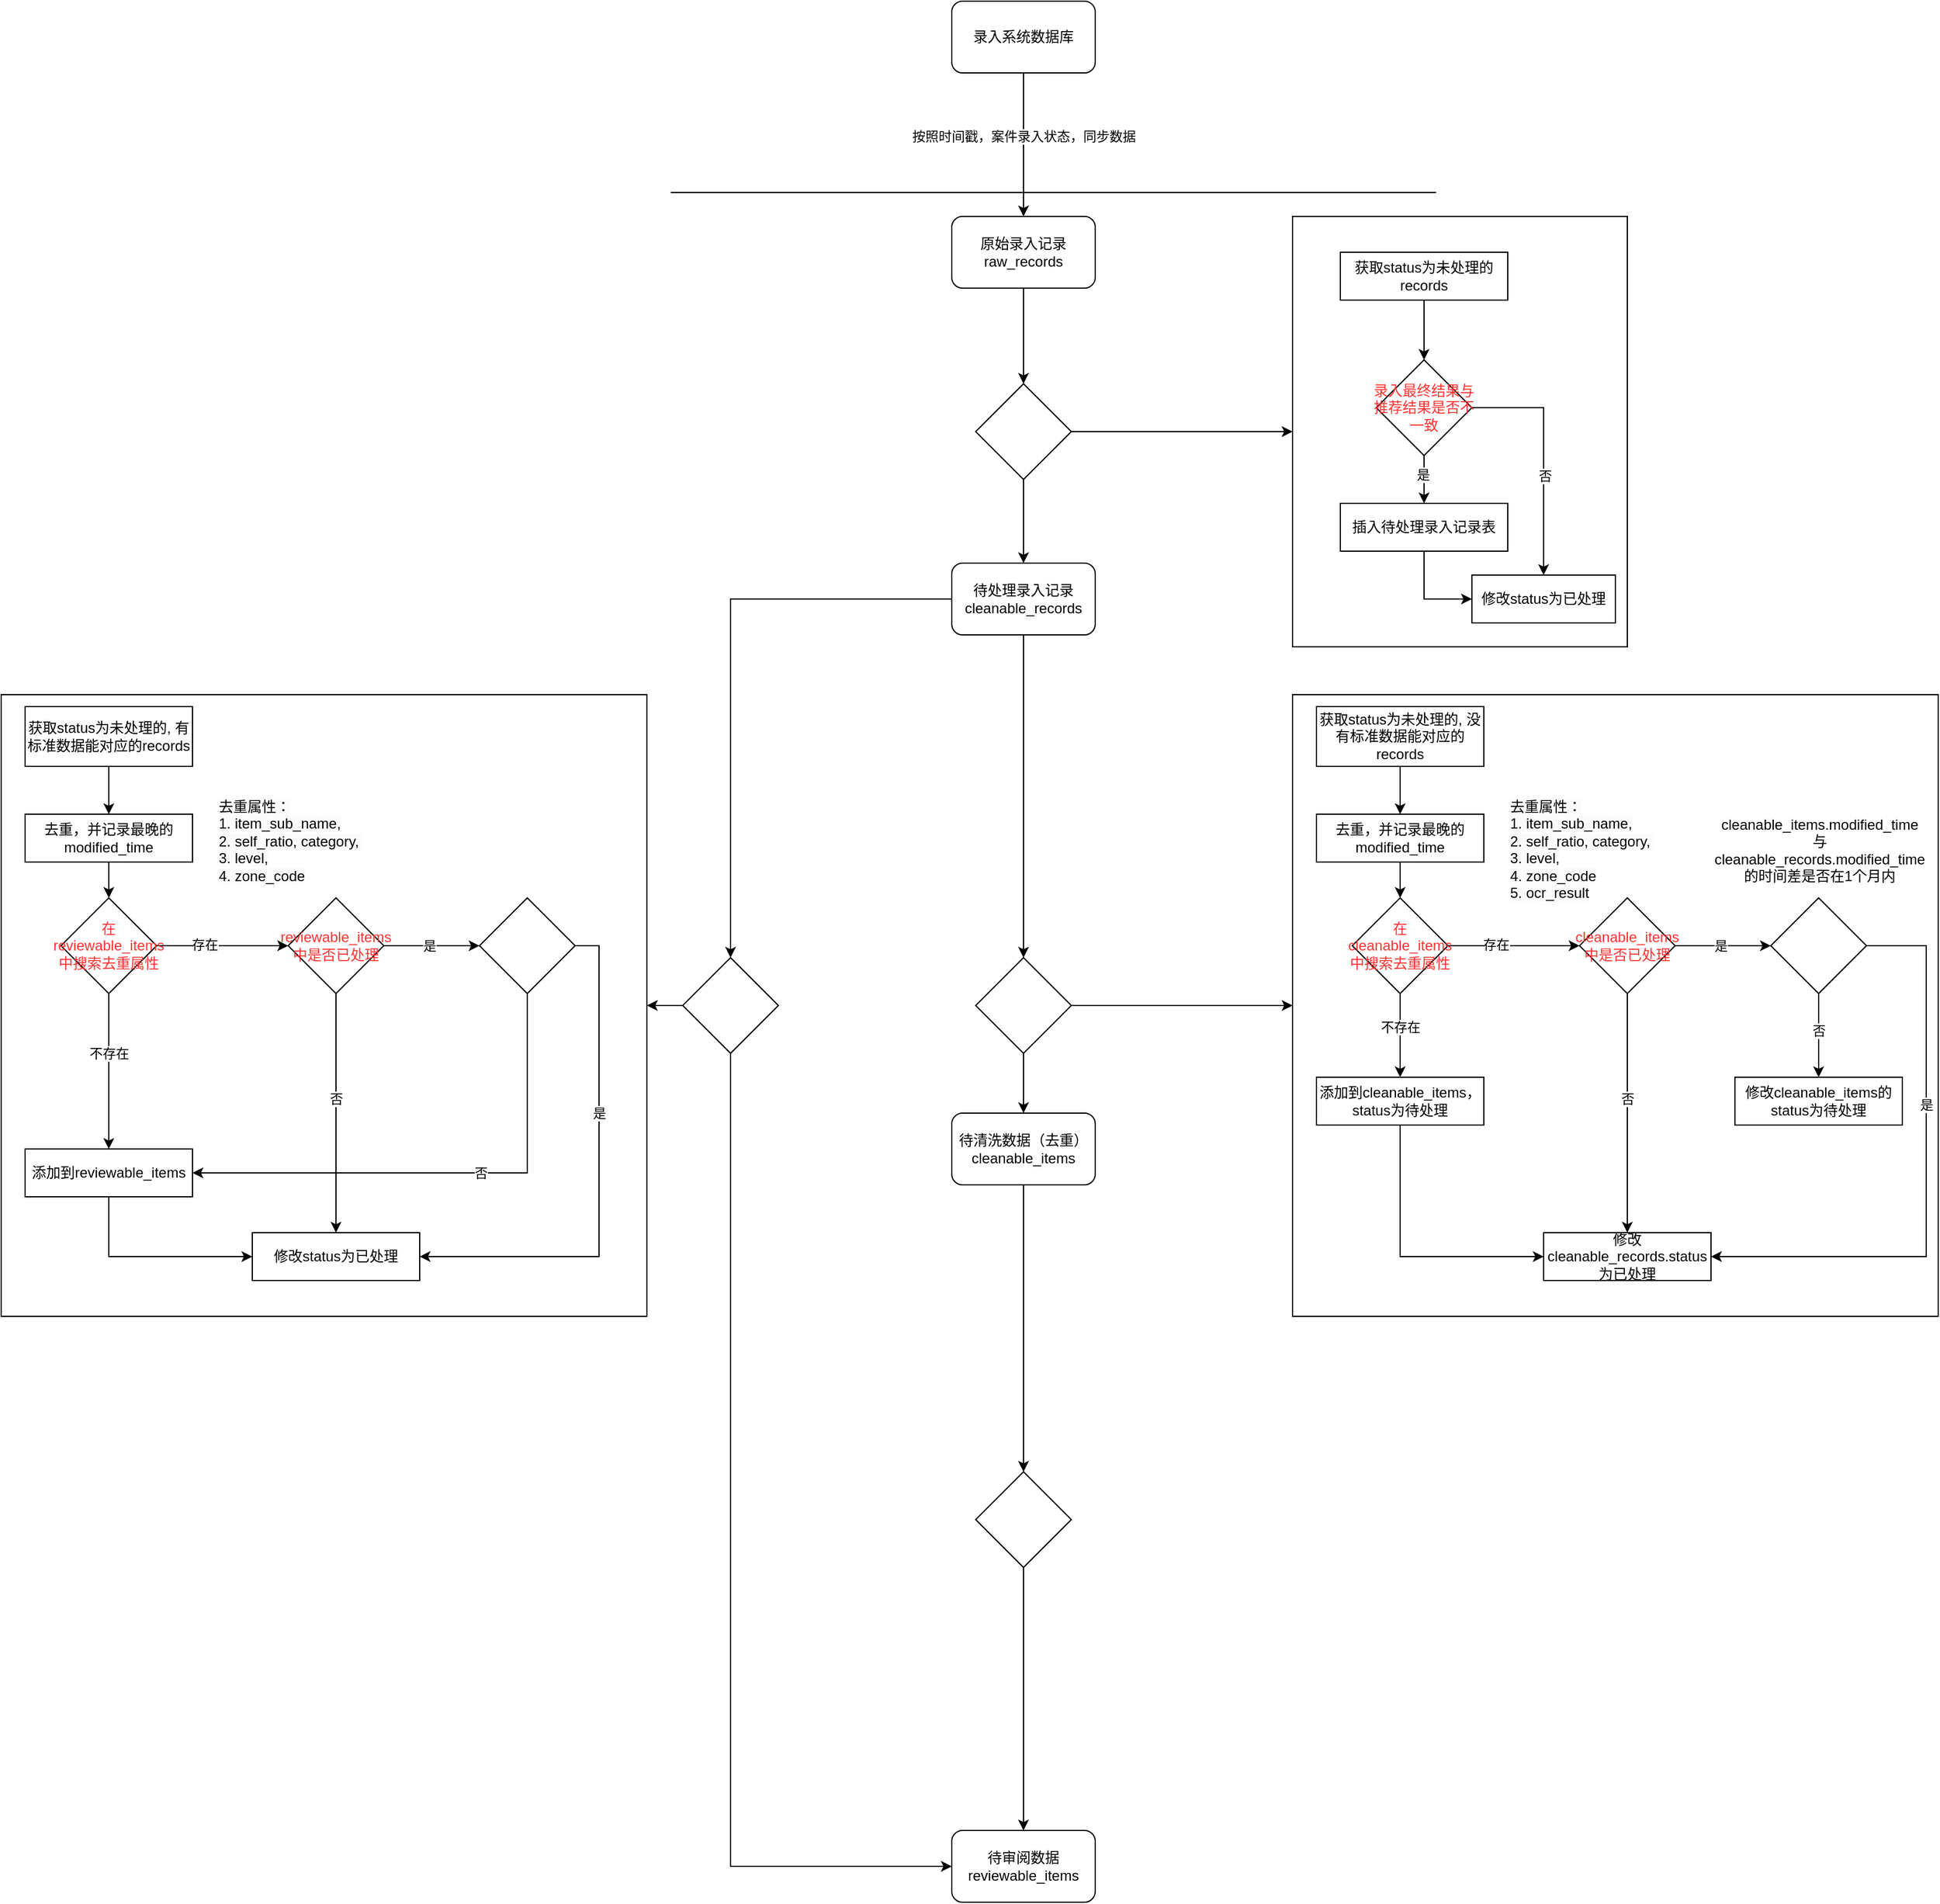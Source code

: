 <mxfile version="21.6.6" type="github">
  <diagram name="第 1 页" id="Ap7DxpFshRl5OZrKu4j2">
    <mxGraphModel dx="2156" dy="1128" grid="1" gridSize="10" guides="1" tooltips="1" connect="1" arrows="1" fold="1" page="1" pageScale="1" pageWidth="850" pageHeight="1100" math="0" shadow="0">
      <root>
        <mxCell id="0" />
        <mxCell id="1" parent="0" />
        <mxCell id="aHBAwcoYTPoaqGr1TMbt-1" value="" style="endArrow=none;html=1;rounded=0;" edge="1" parent="1">
          <mxGeometry width="50" height="50" relative="1" as="geometry">
            <mxPoint x="130" y="280" as="sourcePoint" />
            <mxPoint x="770" y="280" as="targetPoint" />
          </mxGeometry>
        </mxCell>
        <mxCell id="aHBAwcoYTPoaqGr1TMbt-3" value="录入系统数据库" style="rounded=1;whiteSpace=wrap;html=1;" vertex="1" parent="1">
          <mxGeometry x="365" y="120" width="120" height="60" as="geometry" />
        </mxCell>
        <mxCell id="aHBAwcoYTPoaqGr1TMbt-8" style="edgeStyle=orthogonalEdgeStyle;rounded=0;orthogonalLoop=1;jettySize=auto;html=1;exitX=0.5;exitY=1;exitDx=0;exitDy=0;entryX=0.5;entryY=0;entryDx=0;entryDy=0;" edge="1" parent="1" source="aHBAwcoYTPoaqGr1TMbt-4" target="aHBAwcoYTPoaqGr1TMbt-15">
          <mxGeometry relative="1" as="geometry" />
        </mxCell>
        <mxCell id="aHBAwcoYTPoaqGr1TMbt-89" style="edgeStyle=orthogonalEdgeStyle;rounded=0;orthogonalLoop=1;jettySize=auto;html=1;exitX=0;exitY=0.5;exitDx=0;exitDy=0;" edge="1" parent="1" source="aHBAwcoYTPoaqGr1TMbt-4" target="aHBAwcoYTPoaqGr1TMbt-88">
          <mxGeometry relative="1" as="geometry" />
        </mxCell>
        <mxCell id="aHBAwcoYTPoaqGr1TMbt-4" value="待处理录入记录&lt;br style=&quot;border-color: var(--border-color);&quot;&gt;cleanable_records" style="rounded=1;whiteSpace=wrap;html=1;" vertex="1" parent="1">
          <mxGeometry x="365" y="590" width="120" height="60" as="geometry" />
        </mxCell>
        <mxCell id="aHBAwcoYTPoaqGr1TMbt-5" value="" style="endArrow=classic;html=1;rounded=0;exitX=0.5;exitY=1;exitDx=0;exitDy=0;entryX=0.5;entryY=0;entryDx=0;entryDy=0;" edge="1" parent="1" source="aHBAwcoYTPoaqGr1TMbt-3" target="aHBAwcoYTPoaqGr1TMbt-26">
          <mxGeometry width="50" height="50" relative="1" as="geometry">
            <mxPoint x="400" y="650" as="sourcePoint" />
            <mxPoint x="425" y="340" as="targetPoint" />
          </mxGeometry>
        </mxCell>
        <mxCell id="aHBAwcoYTPoaqGr1TMbt-6" value="按照时间戳，案件录入状态，同步数据" style="edgeLabel;html=1;align=center;verticalAlign=middle;resizable=0;points=[];" vertex="1" connectable="0" parent="aHBAwcoYTPoaqGr1TMbt-5">
          <mxGeometry x="-0.129" relative="1" as="geometry">
            <mxPoint as="offset" />
          </mxGeometry>
        </mxCell>
        <mxCell id="aHBAwcoYTPoaqGr1TMbt-119" style="edgeStyle=orthogonalEdgeStyle;rounded=0;orthogonalLoop=1;jettySize=auto;html=1;exitX=0.5;exitY=1;exitDx=0;exitDy=0;entryX=0.5;entryY=0;entryDx=0;entryDy=0;" edge="1" parent="1" source="aHBAwcoYTPoaqGr1TMbt-7" target="aHBAwcoYTPoaqGr1TMbt-118">
          <mxGeometry relative="1" as="geometry" />
        </mxCell>
        <mxCell id="aHBAwcoYTPoaqGr1TMbt-7" value="待清洗数据（去重）&lt;br style=&quot;border-color: var(--border-color);&quot;&gt;cleanable_items" style="rounded=1;whiteSpace=wrap;html=1;" vertex="1" parent="1">
          <mxGeometry x="365" y="1050" width="120" height="60" as="geometry" />
        </mxCell>
        <mxCell id="aHBAwcoYTPoaqGr1TMbt-16" style="edgeStyle=orthogonalEdgeStyle;rounded=0;orthogonalLoop=1;jettySize=auto;html=1;exitX=0.5;exitY=1;exitDx=0;exitDy=0;entryX=0.5;entryY=0;entryDx=0;entryDy=0;" edge="1" parent="1" source="aHBAwcoYTPoaqGr1TMbt-15" target="aHBAwcoYTPoaqGr1TMbt-7">
          <mxGeometry relative="1" as="geometry" />
        </mxCell>
        <mxCell id="aHBAwcoYTPoaqGr1TMbt-56" style="edgeStyle=orthogonalEdgeStyle;rounded=0;orthogonalLoop=1;jettySize=auto;html=1;exitX=1;exitY=0.5;exitDx=0;exitDy=0;" edge="1" parent="1" source="aHBAwcoYTPoaqGr1TMbt-15" target="aHBAwcoYTPoaqGr1TMbt-55">
          <mxGeometry relative="1" as="geometry" />
        </mxCell>
        <mxCell id="aHBAwcoYTPoaqGr1TMbt-15" value="" style="rhombus;whiteSpace=wrap;html=1;" vertex="1" parent="1">
          <mxGeometry x="385" y="920" width="80" height="80" as="geometry" />
        </mxCell>
        <mxCell id="aHBAwcoYTPoaqGr1TMbt-29" style="edgeStyle=orthogonalEdgeStyle;rounded=0;orthogonalLoop=1;jettySize=auto;html=1;exitX=0.5;exitY=1;exitDx=0;exitDy=0;entryX=0.5;entryY=0;entryDx=0;entryDy=0;" edge="1" parent="1" source="aHBAwcoYTPoaqGr1TMbt-26" target="aHBAwcoYTPoaqGr1TMbt-28">
          <mxGeometry relative="1" as="geometry" />
        </mxCell>
        <mxCell id="aHBAwcoYTPoaqGr1TMbt-26" value="原始录入记录&lt;br&gt;raw_records" style="rounded=1;whiteSpace=wrap;html=1;" vertex="1" parent="1">
          <mxGeometry x="365" y="300" width="120" height="60" as="geometry" />
        </mxCell>
        <mxCell id="aHBAwcoYTPoaqGr1TMbt-30" style="edgeStyle=orthogonalEdgeStyle;rounded=0;orthogonalLoop=1;jettySize=auto;html=1;exitX=0.5;exitY=1;exitDx=0;exitDy=0;entryX=0.5;entryY=0;entryDx=0;entryDy=0;" edge="1" parent="1" source="aHBAwcoYTPoaqGr1TMbt-28" target="aHBAwcoYTPoaqGr1TMbt-4">
          <mxGeometry relative="1" as="geometry" />
        </mxCell>
        <mxCell id="aHBAwcoYTPoaqGr1TMbt-32" style="edgeStyle=orthogonalEdgeStyle;rounded=0;orthogonalLoop=1;jettySize=auto;html=1;exitX=1;exitY=0.5;exitDx=0;exitDy=0;" edge="1" parent="1" source="aHBAwcoYTPoaqGr1TMbt-28" target="aHBAwcoYTPoaqGr1TMbt-33">
          <mxGeometry relative="1" as="geometry">
            <mxPoint x="650" y="430" as="targetPoint" />
          </mxGeometry>
        </mxCell>
        <mxCell id="aHBAwcoYTPoaqGr1TMbt-28" value="" style="rhombus;whiteSpace=wrap;html=1;" vertex="1" parent="1">
          <mxGeometry x="385" y="440" width="80" height="80" as="geometry" />
        </mxCell>
        <mxCell id="aHBAwcoYTPoaqGr1TMbt-33" value="" style="rounded=0;whiteSpace=wrap;html=1;" vertex="1" parent="1">
          <mxGeometry x="650" y="300" width="280" height="360" as="geometry" />
        </mxCell>
        <mxCell id="aHBAwcoYTPoaqGr1TMbt-37" style="edgeStyle=orthogonalEdgeStyle;rounded=0;orthogonalLoop=1;jettySize=auto;html=1;exitX=0.5;exitY=1;exitDx=0;exitDy=0;" edge="1" parent="1" source="aHBAwcoYTPoaqGr1TMbt-59" target="aHBAwcoYTPoaqGr1TMbt-36">
          <mxGeometry relative="1" as="geometry">
            <mxPoint x="760" y="390" as="sourcePoint" />
          </mxGeometry>
        </mxCell>
        <mxCell id="aHBAwcoYTPoaqGr1TMbt-42" style="edgeStyle=orthogonalEdgeStyle;rounded=0;orthogonalLoop=1;jettySize=auto;html=1;exitX=0.5;exitY=1;exitDx=0;exitDy=0;entryX=0.5;entryY=0;entryDx=0;entryDy=0;" edge="1" parent="1" source="aHBAwcoYTPoaqGr1TMbt-36" target="aHBAwcoYTPoaqGr1TMbt-41">
          <mxGeometry relative="1" as="geometry" />
        </mxCell>
        <mxCell id="aHBAwcoYTPoaqGr1TMbt-67" value="是" style="edgeLabel;html=1;align=center;verticalAlign=middle;resizable=0;points=[];" vertex="1" connectable="0" parent="aHBAwcoYTPoaqGr1TMbt-42">
          <mxGeometry x="-0.2" y="-1" relative="1" as="geometry">
            <mxPoint as="offset" />
          </mxGeometry>
        </mxCell>
        <mxCell id="aHBAwcoYTPoaqGr1TMbt-45" style="edgeStyle=orthogonalEdgeStyle;rounded=0;orthogonalLoop=1;jettySize=auto;html=1;exitX=1;exitY=0.5;exitDx=0;exitDy=0;entryX=0.5;entryY=0;entryDx=0;entryDy=0;" edge="1" parent="1" source="aHBAwcoYTPoaqGr1TMbt-36" target="aHBAwcoYTPoaqGr1TMbt-44">
          <mxGeometry relative="1" as="geometry" />
        </mxCell>
        <mxCell id="aHBAwcoYTPoaqGr1TMbt-68" value="否" style="edgeLabel;html=1;align=center;verticalAlign=middle;resizable=0;points=[];" vertex="1" connectable="0" parent="aHBAwcoYTPoaqGr1TMbt-45">
          <mxGeometry x="0.17" y="1" relative="1" as="geometry">
            <mxPoint as="offset" />
          </mxGeometry>
        </mxCell>
        <mxCell id="aHBAwcoYTPoaqGr1TMbt-36" value="录入最终结果与推荐结果是否不一致" style="rhombus;whiteSpace=wrap;html=1;spacing=-2;fontColor=#FF3333;" vertex="1" parent="1">
          <mxGeometry x="720" y="420" width="80" height="80" as="geometry" />
        </mxCell>
        <mxCell id="aHBAwcoYTPoaqGr1TMbt-46" style="edgeStyle=orthogonalEdgeStyle;rounded=0;orthogonalLoop=1;jettySize=auto;html=1;exitX=0.5;exitY=1;exitDx=0;exitDy=0;entryX=0;entryY=0.5;entryDx=0;entryDy=0;" edge="1" parent="1" source="aHBAwcoYTPoaqGr1TMbt-41" target="aHBAwcoYTPoaqGr1TMbt-44">
          <mxGeometry relative="1" as="geometry" />
        </mxCell>
        <mxCell id="aHBAwcoYTPoaqGr1TMbt-41" value="插入待处理录入记录表" style="rounded=0;whiteSpace=wrap;html=1;" vertex="1" parent="1">
          <mxGeometry x="690" y="540" width="140" height="40" as="geometry" />
        </mxCell>
        <mxCell id="aHBAwcoYTPoaqGr1TMbt-44" value="修改status为已处理" style="rounded=0;whiteSpace=wrap;html=1;" vertex="1" parent="1">
          <mxGeometry x="800" y="600" width="120" height="40" as="geometry" />
        </mxCell>
        <mxCell id="aHBAwcoYTPoaqGr1TMbt-55" value="" style="rounded=0;whiteSpace=wrap;html=1;" vertex="1" parent="1">
          <mxGeometry x="650" y="700" width="540" height="520" as="geometry" />
        </mxCell>
        <mxCell id="aHBAwcoYTPoaqGr1TMbt-60" style="edgeStyle=orthogonalEdgeStyle;rounded=0;orthogonalLoop=1;jettySize=auto;html=1;exitX=0.5;exitY=1;exitDx=0;exitDy=0;entryX=0.5;entryY=0;entryDx=0;entryDy=0;" edge="1" parent="1" source="aHBAwcoYTPoaqGr1TMbt-58" target="aHBAwcoYTPoaqGr1TMbt-61">
          <mxGeometry relative="1" as="geometry">
            <mxPoint x="740" y="800" as="targetPoint" />
          </mxGeometry>
        </mxCell>
        <mxCell id="aHBAwcoYTPoaqGr1TMbt-58" value="获取status为未处理的, 没有标准数据能对应的records" style="rounded=0;whiteSpace=wrap;html=1;" vertex="1" parent="1">
          <mxGeometry x="670" y="710" width="140" height="50" as="geometry" />
        </mxCell>
        <mxCell id="aHBAwcoYTPoaqGr1TMbt-59" value="获取status为未处理的records" style="rounded=0;whiteSpace=wrap;html=1;" vertex="1" parent="1">
          <mxGeometry x="690" y="330" width="140" height="40" as="geometry" />
        </mxCell>
        <mxCell id="aHBAwcoYTPoaqGr1TMbt-64" style="edgeStyle=orthogonalEdgeStyle;rounded=0;orthogonalLoop=1;jettySize=auto;html=1;exitX=0.5;exitY=1;exitDx=0;exitDy=0;entryX=0.5;entryY=0;entryDx=0;entryDy=0;" edge="1" parent="1" source="aHBAwcoYTPoaqGr1TMbt-61" target="aHBAwcoYTPoaqGr1TMbt-63">
          <mxGeometry relative="1" as="geometry" />
        </mxCell>
        <mxCell id="aHBAwcoYTPoaqGr1TMbt-61" value="去重，并记录最晚的modified_time" style="rounded=0;whiteSpace=wrap;html=1;" vertex="1" parent="1">
          <mxGeometry x="670" y="800" width="140" height="40" as="geometry" />
        </mxCell>
        <mxCell id="aHBAwcoYTPoaqGr1TMbt-66" style="edgeStyle=orthogonalEdgeStyle;rounded=0;orthogonalLoop=1;jettySize=auto;html=1;exitX=1;exitY=0.5;exitDx=0;exitDy=0;entryX=0;entryY=0.5;entryDx=0;entryDy=0;" edge="1" parent="1" source="aHBAwcoYTPoaqGr1TMbt-63" target="aHBAwcoYTPoaqGr1TMbt-65">
          <mxGeometry relative="1" as="geometry" />
        </mxCell>
        <mxCell id="aHBAwcoYTPoaqGr1TMbt-69" value="存在" style="edgeLabel;html=1;align=center;verticalAlign=middle;resizable=0;points=[];" vertex="1" connectable="0" parent="aHBAwcoYTPoaqGr1TMbt-66">
          <mxGeometry x="-0.28" y="1" relative="1" as="geometry">
            <mxPoint as="offset" />
          </mxGeometry>
        </mxCell>
        <mxCell id="aHBAwcoYTPoaqGr1TMbt-73" style="edgeStyle=orthogonalEdgeStyle;rounded=0;orthogonalLoop=1;jettySize=auto;html=1;exitX=0.5;exitY=1;exitDx=0;exitDy=0;entryX=0.5;entryY=0;entryDx=0;entryDy=0;" edge="1" parent="1" source="aHBAwcoYTPoaqGr1TMbt-63" target="aHBAwcoYTPoaqGr1TMbt-72">
          <mxGeometry relative="1" as="geometry" />
        </mxCell>
        <mxCell id="aHBAwcoYTPoaqGr1TMbt-74" value="不存在" style="edgeLabel;html=1;align=center;verticalAlign=middle;resizable=0;points=[];" vertex="1" connectable="0" parent="aHBAwcoYTPoaqGr1TMbt-73">
          <mxGeometry x="-0.262" y="-3" relative="1" as="geometry">
            <mxPoint x="3" y="2" as="offset" />
          </mxGeometry>
        </mxCell>
        <mxCell id="aHBAwcoYTPoaqGr1TMbt-63" value="在cleanable_items中搜索去重属性" style="rhombus;whiteSpace=wrap;html=1;spacing=-2;fontColor=#FF3333;" vertex="1" parent="1">
          <mxGeometry x="700" y="870" width="80" height="80" as="geometry" />
        </mxCell>
        <mxCell id="aHBAwcoYTPoaqGr1TMbt-76" style="edgeStyle=orthogonalEdgeStyle;rounded=0;orthogonalLoop=1;jettySize=auto;html=1;exitX=1;exitY=0.5;exitDx=0;exitDy=0;entryX=0;entryY=0.5;entryDx=0;entryDy=0;" edge="1" parent="1" source="aHBAwcoYTPoaqGr1TMbt-65" target="aHBAwcoYTPoaqGr1TMbt-70">
          <mxGeometry relative="1" as="geometry" />
        </mxCell>
        <mxCell id="aHBAwcoYTPoaqGr1TMbt-77" value="是" style="edgeLabel;html=1;align=center;verticalAlign=middle;resizable=0;points=[];" vertex="1" connectable="0" parent="aHBAwcoYTPoaqGr1TMbt-76">
          <mxGeometry x="-0.05" relative="1" as="geometry">
            <mxPoint as="offset" />
          </mxGeometry>
        </mxCell>
        <mxCell id="aHBAwcoYTPoaqGr1TMbt-80" style="edgeStyle=orthogonalEdgeStyle;rounded=0;orthogonalLoop=1;jettySize=auto;html=1;exitX=0.5;exitY=1;exitDx=0;exitDy=0;entryX=0.5;entryY=0;entryDx=0;entryDy=0;" edge="1" parent="1" source="aHBAwcoYTPoaqGr1TMbt-65" target="aHBAwcoYTPoaqGr1TMbt-78">
          <mxGeometry relative="1" as="geometry">
            <mxPoint x="930" y="1020" as="targetPoint" />
          </mxGeometry>
        </mxCell>
        <mxCell id="aHBAwcoYTPoaqGr1TMbt-81" value="否" style="edgeLabel;html=1;align=center;verticalAlign=middle;resizable=0;points=[];" vertex="1" connectable="0" parent="aHBAwcoYTPoaqGr1TMbt-80">
          <mxGeometry x="-0.12" relative="1" as="geometry">
            <mxPoint as="offset" />
          </mxGeometry>
        </mxCell>
        <mxCell id="aHBAwcoYTPoaqGr1TMbt-65" value="cleanable_items中是否已处理" style="rhombus;whiteSpace=wrap;html=1;spacing=-2;fontColor=#FF3333;" vertex="1" parent="1">
          <mxGeometry x="890" y="870" width="80" height="80" as="geometry" />
        </mxCell>
        <mxCell id="aHBAwcoYTPoaqGr1TMbt-83" style="edgeStyle=orthogonalEdgeStyle;rounded=0;orthogonalLoop=1;jettySize=auto;html=1;exitX=0.5;exitY=1;exitDx=0;exitDy=0;entryX=0.5;entryY=0;entryDx=0;entryDy=0;" edge="1" parent="1" source="aHBAwcoYTPoaqGr1TMbt-70" target="aHBAwcoYTPoaqGr1TMbt-123">
          <mxGeometry relative="1" as="geometry">
            <mxPoint x="1090" y="1010" as="targetPoint" />
          </mxGeometry>
        </mxCell>
        <mxCell id="aHBAwcoYTPoaqGr1TMbt-84" value="否" style="edgeLabel;html=1;align=center;verticalAlign=middle;resizable=0;points=[];" vertex="1" connectable="0" parent="aHBAwcoYTPoaqGr1TMbt-83">
          <mxGeometry x="-0.12" relative="1" as="geometry">
            <mxPoint as="offset" />
          </mxGeometry>
        </mxCell>
        <mxCell id="aHBAwcoYTPoaqGr1TMbt-85" style="edgeStyle=orthogonalEdgeStyle;rounded=0;orthogonalLoop=1;jettySize=auto;html=1;exitX=1;exitY=0.5;exitDx=0;exitDy=0;entryX=1;entryY=0.5;entryDx=0;entryDy=0;" edge="1" parent="1" source="aHBAwcoYTPoaqGr1TMbt-70" target="aHBAwcoYTPoaqGr1TMbt-78">
          <mxGeometry relative="1" as="geometry">
            <Array as="points">
              <mxPoint x="1180" y="910" />
              <mxPoint x="1180" y="1170" />
            </Array>
          </mxGeometry>
        </mxCell>
        <mxCell id="aHBAwcoYTPoaqGr1TMbt-86" value="是" style="edgeLabel;html=1;align=center;verticalAlign=middle;resizable=0;points=[];" vertex="1" connectable="0" parent="aHBAwcoYTPoaqGr1TMbt-85">
          <mxGeometry x="-0.242" y="2" relative="1" as="geometry">
            <mxPoint x="-2" y="-3" as="offset" />
          </mxGeometry>
        </mxCell>
        <mxCell id="aHBAwcoYTPoaqGr1TMbt-70" value="" style="rhombus;whiteSpace=wrap;html=1;spacing=-2;fontColor=#FF3333;" vertex="1" parent="1">
          <mxGeometry x="1050" y="870" width="80" height="80" as="geometry" />
        </mxCell>
        <mxCell id="aHBAwcoYTPoaqGr1TMbt-79" style="edgeStyle=orthogonalEdgeStyle;rounded=0;orthogonalLoop=1;jettySize=auto;html=1;exitX=0.5;exitY=1;exitDx=0;exitDy=0;entryX=0;entryY=0.5;entryDx=0;entryDy=0;" edge="1" parent="1" source="aHBAwcoYTPoaqGr1TMbt-72" target="aHBAwcoYTPoaqGr1TMbt-78">
          <mxGeometry relative="1" as="geometry" />
        </mxCell>
        <mxCell id="aHBAwcoYTPoaqGr1TMbt-72" value="添加到cleanable_items，&lt;br&gt;status为待处理" style="rounded=0;whiteSpace=wrap;html=1;" vertex="1" parent="1">
          <mxGeometry x="670" y="1020" width="140" height="40" as="geometry" />
        </mxCell>
        <mxCell id="aHBAwcoYTPoaqGr1TMbt-78" value="修改cleanable_records.status为已处理" style="rounded=0;whiteSpace=wrap;html=1;" vertex="1" parent="1">
          <mxGeometry x="860" y="1150" width="140" height="40" as="geometry" />
        </mxCell>
        <mxCell id="aHBAwcoYTPoaqGr1TMbt-87" value="&lt;span style=&quot;color: rgb(0, 0, 0); font-family: Helvetica; font-size: 12px; font-style: normal; font-variant-ligatures: normal; font-variant-caps: normal; font-weight: 400; letter-spacing: normal; orphans: 2; text-align: left; text-indent: 0px; text-transform: none; widows: 2; word-spacing: 0px; -webkit-text-stroke-width: 0px; background-color: rgb(251, 251, 251); text-decoration-thickness: initial; text-decoration-style: initial; text-decoration-color: initial; float: none; display: inline !important;&quot;&gt;去重属性：&lt;br&gt;1. item_sub_name, &lt;br&gt;2. self_ratio, category,&amp;nbsp; &lt;br&gt;3. level, &lt;br&gt;4. zone_code&lt;br&gt;5. ocr_result&lt;br&gt;&lt;/span&gt;" style="text;whiteSpace=wrap;html=1;" vertex="1" parent="1">
          <mxGeometry x="830" y="780" width="150" height="110" as="geometry" />
        </mxCell>
        <mxCell id="aHBAwcoYTPoaqGr1TMbt-114" style="edgeStyle=orthogonalEdgeStyle;rounded=0;orthogonalLoop=1;jettySize=auto;html=1;exitX=0;exitY=0.5;exitDx=0;exitDy=0;entryX=1;entryY=0.5;entryDx=0;entryDy=0;" edge="1" parent="1" source="aHBAwcoYTPoaqGr1TMbt-88" target="aHBAwcoYTPoaqGr1TMbt-90">
          <mxGeometry relative="1" as="geometry" />
        </mxCell>
        <mxCell id="aHBAwcoYTPoaqGr1TMbt-116" style="edgeStyle=orthogonalEdgeStyle;rounded=0;orthogonalLoop=1;jettySize=auto;html=1;exitX=0.5;exitY=1;exitDx=0;exitDy=0;entryX=0;entryY=0.5;entryDx=0;entryDy=0;" edge="1" parent="1" source="aHBAwcoYTPoaqGr1TMbt-88" target="aHBAwcoYTPoaqGr1TMbt-115">
          <mxGeometry relative="1" as="geometry" />
        </mxCell>
        <mxCell id="aHBAwcoYTPoaqGr1TMbt-88" value="" style="rhombus;whiteSpace=wrap;html=1;" vertex="1" parent="1">
          <mxGeometry x="140" y="920" width="80" height="80" as="geometry" />
        </mxCell>
        <mxCell id="aHBAwcoYTPoaqGr1TMbt-90" value="" style="rounded=0;whiteSpace=wrap;html=1;" vertex="1" parent="1">
          <mxGeometry x="-430" y="700" width="540" height="520" as="geometry" />
        </mxCell>
        <mxCell id="aHBAwcoYTPoaqGr1TMbt-91" style="edgeStyle=orthogonalEdgeStyle;rounded=0;orthogonalLoop=1;jettySize=auto;html=1;exitX=0.5;exitY=1;exitDx=0;exitDy=0;entryX=0.5;entryY=0;entryDx=0;entryDy=0;" edge="1" parent="1" source="aHBAwcoYTPoaqGr1TMbt-92" target="aHBAwcoYTPoaqGr1TMbt-94">
          <mxGeometry relative="1" as="geometry">
            <mxPoint x="-340" y="800" as="targetPoint" />
          </mxGeometry>
        </mxCell>
        <mxCell id="aHBAwcoYTPoaqGr1TMbt-92" value="获取status为未处理的, 有标准数据能对应的records" style="rounded=0;whiteSpace=wrap;html=1;" vertex="1" parent="1">
          <mxGeometry x="-410" y="710" width="140" height="50" as="geometry" />
        </mxCell>
        <mxCell id="aHBAwcoYTPoaqGr1TMbt-93" style="edgeStyle=orthogonalEdgeStyle;rounded=0;orthogonalLoop=1;jettySize=auto;html=1;exitX=0.5;exitY=1;exitDx=0;exitDy=0;entryX=0.5;entryY=0;entryDx=0;entryDy=0;" edge="1" parent="1" source="aHBAwcoYTPoaqGr1TMbt-94" target="aHBAwcoYTPoaqGr1TMbt-99">
          <mxGeometry relative="1" as="geometry" />
        </mxCell>
        <mxCell id="aHBAwcoYTPoaqGr1TMbt-94" value="去重，并记录最晚的modified_time" style="rounded=0;whiteSpace=wrap;html=1;" vertex="1" parent="1">
          <mxGeometry x="-410" y="800" width="140" height="40" as="geometry" />
        </mxCell>
        <mxCell id="aHBAwcoYTPoaqGr1TMbt-95" style="edgeStyle=orthogonalEdgeStyle;rounded=0;orthogonalLoop=1;jettySize=auto;html=1;exitX=1;exitY=0.5;exitDx=0;exitDy=0;entryX=0;entryY=0.5;entryDx=0;entryDy=0;" edge="1" parent="1" source="aHBAwcoYTPoaqGr1TMbt-99" target="aHBAwcoYTPoaqGr1TMbt-104">
          <mxGeometry relative="1" as="geometry" />
        </mxCell>
        <mxCell id="aHBAwcoYTPoaqGr1TMbt-96" value="存在" style="edgeLabel;html=1;align=center;verticalAlign=middle;resizable=0;points=[];" vertex="1" connectable="0" parent="aHBAwcoYTPoaqGr1TMbt-95">
          <mxGeometry x="-0.28" y="1" relative="1" as="geometry">
            <mxPoint as="offset" />
          </mxGeometry>
        </mxCell>
        <mxCell id="aHBAwcoYTPoaqGr1TMbt-97" style="edgeStyle=orthogonalEdgeStyle;rounded=0;orthogonalLoop=1;jettySize=auto;html=1;exitX=0.5;exitY=1;exitDx=0;exitDy=0;entryX=0.5;entryY=0;entryDx=0;entryDy=0;" edge="1" parent="1" source="aHBAwcoYTPoaqGr1TMbt-99" target="aHBAwcoYTPoaqGr1TMbt-111">
          <mxGeometry relative="1" as="geometry" />
        </mxCell>
        <mxCell id="aHBAwcoYTPoaqGr1TMbt-98" value="不存在" style="edgeLabel;html=1;align=center;verticalAlign=middle;resizable=0;points=[];" vertex="1" connectable="0" parent="aHBAwcoYTPoaqGr1TMbt-97">
          <mxGeometry x="-0.262" y="-3" relative="1" as="geometry">
            <mxPoint x="3" y="2" as="offset" />
          </mxGeometry>
        </mxCell>
        <mxCell id="aHBAwcoYTPoaqGr1TMbt-99" value="在reviewable_items中搜索去重属性" style="rhombus;whiteSpace=wrap;html=1;spacing=-2;fontColor=#FF3333;" vertex="1" parent="1">
          <mxGeometry x="-380" y="870" width="80" height="80" as="geometry" />
        </mxCell>
        <mxCell id="aHBAwcoYTPoaqGr1TMbt-100" style="edgeStyle=orthogonalEdgeStyle;rounded=0;orthogonalLoop=1;jettySize=auto;html=1;exitX=1;exitY=0.5;exitDx=0;exitDy=0;entryX=0;entryY=0.5;entryDx=0;entryDy=0;" edge="1" parent="1" source="aHBAwcoYTPoaqGr1TMbt-104" target="aHBAwcoYTPoaqGr1TMbt-109">
          <mxGeometry relative="1" as="geometry" />
        </mxCell>
        <mxCell id="aHBAwcoYTPoaqGr1TMbt-101" value="是" style="edgeLabel;html=1;align=center;verticalAlign=middle;resizable=0;points=[];" vertex="1" connectable="0" parent="aHBAwcoYTPoaqGr1TMbt-100">
          <mxGeometry x="-0.05" relative="1" as="geometry">
            <mxPoint as="offset" />
          </mxGeometry>
        </mxCell>
        <mxCell id="aHBAwcoYTPoaqGr1TMbt-102" style="edgeStyle=orthogonalEdgeStyle;rounded=0;orthogonalLoop=1;jettySize=auto;html=1;exitX=0.5;exitY=1;exitDx=0;exitDy=0;entryX=0.5;entryY=0;entryDx=0;entryDy=0;" edge="1" parent="1" source="aHBAwcoYTPoaqGr1TMbt-104" target="aHBAwcoYTPoaqGr1TMbt-112">
          <mxGeometry relative="1" as="geometry" />
        </mxCell>
        <mxCell id="aHBAwcoYTPoaqGr1TMbt-103" value="否" style="edgeLabel;html=1;align=center;verticalAlign=middle;resizable=0;points=[];" vertex="1" connectable="0" parent="aHBAwcoYTPoaqGr1TMbt-102">
          <mxGeometry x="-0.12" relative="1" as="geometry">
            <mxPoint as="offset" />
          </mxGeometry>
        </mxCell>
        <mxCell id="aHBAwcoYTPoaqGr1TMbt-104" value="reviewable_items中是否已处理" style="rhombus;whiteSpace=wrap;html=1;spacing=-2;fontColor=#FF3333;" vertex="1" parent="1">
          <mxGeometry x="-190" y="870" width="80" height="80" as="geometry" />
        </mxCell>
        <mxCell id="aHBAwcoYTPoaqGr1TMbt-105" style="edgeStyle=orthogonalEdgeStyle;rounded=0;orthogonalLoop=1;jettySize=auto;html=1;exitX=0.5;exitY=1;exitDx=0;exitDy=0;entryX=1;entryY=0.5;entryDx=0;entryDy=0;" edge="1" parent="1" source="aHBAwcoYTPoaqGr1TMbt-109" target="aHBAwcoYTPoaqGr1TMbt-111">
          <mxGeometry relative="1" as="geometry" />
        </mxCell>
        <mxCell id="aHBAwcoYTPoaqGr1TMbt-106" value="否" style="edgeLabel;html=1;align=center;verticalAlign=middle;resizable=0;points=[];" vertex="1" connectable="0" parent="aHBAwcoYTPoaqGr1TMbt-105">
          <mxGeometry x="-0.12" relative="1" as="geometry">
            <mxPoint as="offset" />
          </mxGeometry>
        </mxCell>
        <mxCell id="aHBAwcoYTPoaqGr1TMbt-107" style="edgeStyle=orthogonalEdgeStyle;rounded=0;orthogonalLoop=1;jettySize=auto;html=1;exitX=1;exitY=0.5;exitDx=0;exitDy=0;entryX=1;entryY=0.5;entryDx=0;entryDy=0;" edge="1" parent="1" source="aHBAwcoYTPoaqGr1TMbt-109" target="aHBAwcoYTPoaqGr1TMbt-112">
          <mxGeometry relative="1" as="geometry" />
        </mxCell>
        <mxCell id="aHBAwcoYTPoaqGr1TMbt-108" value="是" style="edgeLabel;html=1;align=center;verticalAlign=middle;resizable=0;points=[];" vertex="1" connectable="0" parent="aHBAwcoYTPoaqGr1TMbt-107">
          <mxGeometry x="-0.242" y="2" relative="1" as="geometry">
            <mxPoint x="-2" y="-3" as="offset" />
          </mxGeometry>
        </mxCell>
        <mxCell id="aHBAwcoYTPoaqGr1TMbt-109" value="" style="rhombus;whiteSpace=wrap;html=1;spacing=-2;fontColor=#FF3333;" vertex="1" parent="1">
          <mxGeometry x="-30" y="870" width="80" height="80" as="geometry" />
        </mxCell>
        <mxCell id="aHBAwcoYTPoaqGr1TMbt-110" style="edgeStyle=orthogonalEdgeStyle;rounded=0;orthogonalLoop=1;jettySize=auto;html=1;exitX=0.5;exitY=1;exitDx=0;exitDy=0;entryX=0;entryY=0.5;entryDx=0;entryDy=0;" edge="1" parent="1" source="aHBAwcoYTPoaqGr1TMbt-111" target="aHBAwcoYTPoaqGr1TMbt-112">
          <mxGeometry relative="1" as="geometry" />
        </mxCell>
        <mxCell id="aHBAwcoYTPoaqGr1TMbt-111" value="添加到reviewable_items" style="rounded=0;whiteSpace=wrap;html=1;" vertex="1" parent="1">
          <mxGeometry x="-410" y="1080" width="140" height="40" as="geometry" />
        </mxCell>
        <mxCell id="aHBAwcoYTPoaqGr1TMbt-112" value="修改status为已处理" style="rounded=0;whiteSpace=wrap;html=1;" vertex="1" parent="1">
          <mxGeometry x="-220" y="1150" width="140" height="40" as="geometry" />
        </mxCell>
        <mxCell id="aHBAwcoYTPoaqGr1TMbt-113" value="&lt;span style=&quot;color: rgb(0, 0, 0); font-family: Helvetica; font-size: 12px; font-style: normal; font-variant-ligatures: normal; font-variant-caps: normal; font-weight: 400; letter-spacing: normal; orphans: 2; text-align: left; text-indent: 0px; text-transform: none; widows: 2; word-spacing: 0px; -webkit-text-stroke-width: 0px; background-color: rgb(251, 251, 251); text-decoration-thickness: initial; text-decoration-style: initial; text-decoration-color: initial; float: none; display: inline !important;&quot;&gt;去重属性：&lt;br&gt;1. item_sub_name, &lt;br&gt;2. self_ratio, category,&amp;nbsp; &lt;br&gt;3. level, &lt;br&gt;4. zone_code&lt;br&gt;&lt;/span&gt;" style="text;whiteSpace=wrap;html=1;" vertex="1" parent="1">
          <mxGeometry x="-250" y="780" width="150" height="80" as="geometry" />
        </mxCell>
        <mxCell id="aHBAwcoYTPoaqGr1TMbt-115" value="待审阅数据&lt;br style=&quot;border-color: var(--border-color);&quot;&gt;reviewable_items" style="rounded=1;whiteSpace=wrap;html=1;" vertex="1" parent="1">
          <mxGeometry x="365" y="1650" width="120" height="60" as="geometry" />
        </mxCell>
        <mxCell id="aHBAwcoYTPoaqGr1TMbt-120" style="edgeStyle=orthogonalEdgeStyle;rounded=0;orthogonalLoop=1;jettySize=auto;html=1;exitX=0.5;exitY=1;exitDx=0;exitDy=0;entryX=0.5;entryY=0;entryDx=0;entryDy=0;" edge="1" parent="1" source="aHBAwcoYTPoaqGr1TMbt-118" target="aHBAwcoYTPoaqGr1TMbt-115">
          <mxGeometry relative="1" as="geometry" />
        </mxCell>
        <mxCell id="aHBAwcoYTPoaqGr1TMbt-118" value="" style="rhombus;whiteSpace=wrap;html=1;" vertex="1" parent="1">
          <mxGeometry x="385" y="1350" width="80" height="80" as="geometry" />
        </mxCell>
        <mxCell id="aHBAwcoYTPoaqGr1TMbt-121" value="&lt;div style=&quot;text-align: center;&quot;&gt;cleanable_items.modified_time&lt;/div&gt;&lt;div style=&quot;text-align: center;&quot;&gt;与cleanable_records.modified_time的时间差是否在1个月内&lt;/div&gt;" style="text;whiteSpace=wrap;html=1;" vertex="1" parent="1">
          <mxGeometry x="995" y="795" width="190" height="80" as="geometry" />
        </mxCell>
        <mxCell id="aHBAwcoYTPoaqGr1TMbt-123" value="修改cleanable_items的status为待处理" style="rounded=0;whiteSpace=wrap;html=1;" vertex="1" parent="1">
          <mxGeometry x="1020" y="1020" width="140" height="40" as="geometry" />
        </mxCell>
      </root>
    </mxGraphModel>
  </diagram>
</mxfile>

